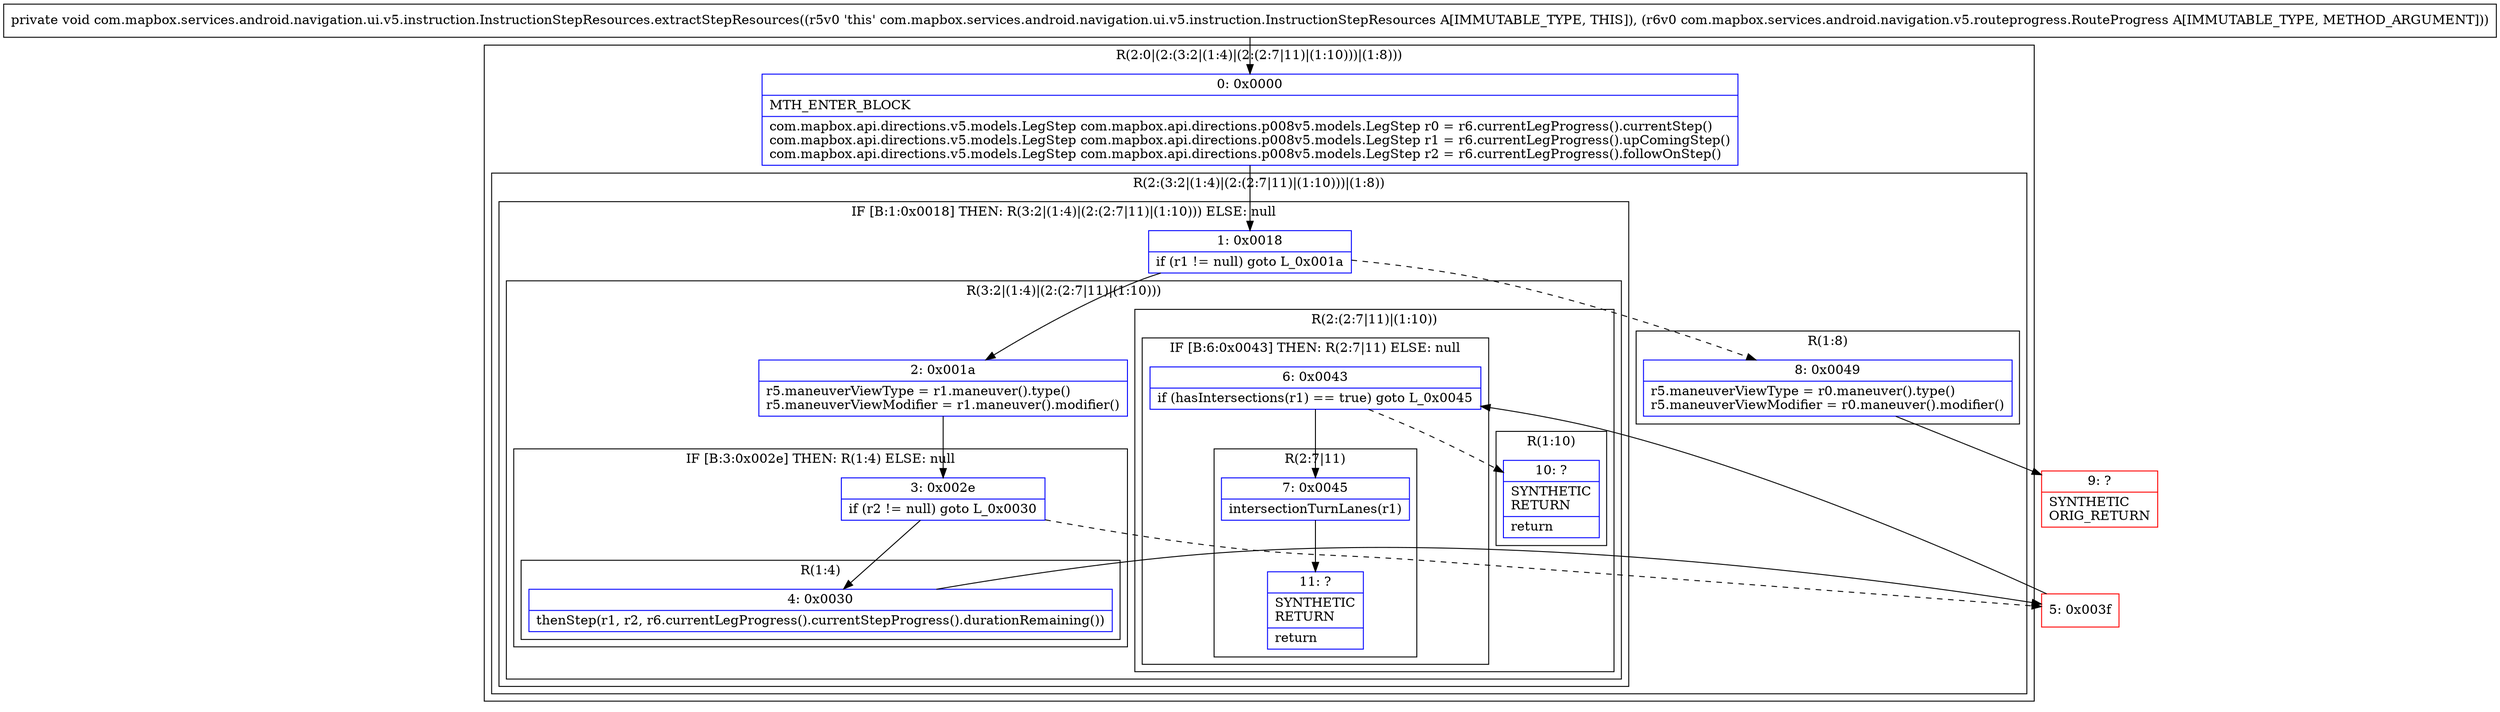 digraph "CFG forcom.mapbox.services.android.navigation.ui.v5.instruction.InstructionStepResources.extractStepResources(Lcom\/mapbox\/services\/android\/navigation\/v5\/routeprogress\/RouteProgress;)V" {
subgraph cluster_Region_640087779 {
label = "R(2:0|(2:(3:2|(1:4)|(2:(2:7|11)|(1:10)))|(1:8)))";
node [shape=record,color=blue];
Node_0 [shape=record,label="{0\:\ 0x0000|MTH_ENTER_BLOCK\l|com.mapbox.api.directions.v5.models.LegStep com.mapbox.api.directions.p008v5.models.LegStep r0 = r6.currentLegProgress().currentStep()\lcom.mapbox.api.directions.v5.models.LegStep com.mapbox.api.directions.p008v5.models.LegStep r1 = r6.currentLegProgress().upComingStep()\lcom.mapbox.api.directions.v5.models.LegStep com.mapbox.api.directions.p008v5.models.LegStep r2 = r6.currentLegProgress().followOnStep()\l}"];
subgraph cluster_Region_580997937 {
label = "R(2:(3:2|(1:4)|(2:(2:7|11)|(1:10)))|(1:8))";
node [shape=record,color=blue];
subgraph cluster_IfRegion_927712087 {
label = "IF [B:1:0x0018] THEN: R(3:2|(1:4)|(2:(2:7|11)|(1:10))) ELSE: null";
node [shape=record,color=blue];
Node_1 [shape=record,label="{1\:\ 0x0018|if (r1 != null) goto L_0x001a\l}"];
subgraph cluster_Region_1881430888 {
label = "R(3:2|(1:4)|(2:(2:7|11)|(1:10)))";
node [shape=record,color=blue];
Node_2 [shape=record,label="{2\:\ 0x001a|r5.maneuverViewType = r1.maneuver().type()\lr5.maneuverViewModifier = r1.maneuver().modifier()\l}"];
subgraph cluster_IfRegion_198464996 {
label = "IF [B:3:0x002e] THEN: R(1:4) ELSE: null";
node [shape=record,color=blue];
Node_3 [shape=record,label="{3\:\ 0x002e|if (r2 != null) goto L_0x0030\l}"];
subgraph cluster_Region_1629760097 {
label = "R(1:4)";
node [shape=record,color=blue];
Node_4 [shape=record,label="{4\:\ 0x0030|thenStep(r1, r2, r6.currentLegProgress().currentStepProgress().durationRemaining())\l}"];
}
}
subgraph cluster_Region_186693914 {
label = "R(2:(2:7|11)|(1:10))";
node [shape=record,color=blue];
subgraph cluster_IfRegion_817989260 {
label = "IF [B:6:0x0043] THEN: R(2:7|11) ELSE: null";
node [shape=record,color=blue];
Node_6 [shape=record,label="{6\:\ 0x0043|if (hasIntersections(r1) == true) goto L_0x0045\l}"];
subgraph cluster_Region_1501145784 {
label = "R(2:7|11)";
node [shape=record,color=blue];
Node_7 [shape=record,label="{7\:\ 0x0045|intersectionTurnLanes(r1)\l}"];
Node_11 [shape=record,label="{11\:\ ?|SYNTHETIC\lRETURN\l|return\l}"];
}
}
subgraph cluster_Region_1834690323 {
label = "R(1:10)";
node [shape=record,color=blue];
Node_10 [shape=record,label="{10\:\ ?|SYNTHETIC\lRETURN\l|return\l}"];
}
}
}
}
subgraph cluster_Region_1716972621 {
label = "R(1:8)";
node [shape=record,color=blue];
Node_8 [shape=record,label="{8\:\ 0x0049|r5.maneuverViewType = r0.maneuver().type()\lr5.maneuverViewModifier = r0.maneuver().modifier()\l}"];
}
}
}
Node_5 [shape=record,color=red,label="{5\:\ 0x003f}"];
Node_9 [shape=record,color=red,label="{9\:\ ?|SYNTHETIC\lORIG_RETURN\l}"];
MethodNode[shape=record,label="{private void com.mapbox.services.android.navigation.ui.v5.instruction.InstructionStepResources.extractStepResources((r5v0 'this' com.mapbox.services.android.navigation.ui.v5.instruction.InstructionStepResources A[IMMUTABLE_TYPE, THIS]), (r6v0 com.mapbox.services.android.navigation.v5.routeprogress.RouteProgress A[IMMUTABLE_TYPE, METHOD_ARGUMENT])) }"];
MethodNode -> Node_0;
Node_0 -> Node_1;
Node_1 -> Node_2;
Node_1 -> Node_8[style=dashed];
Node_2 -> Node_3;
Node_3 -> Node_4;
Node_3 -> Node_5[style=dashed];
Node_4 -> Node_5;
Node_6 -> Node_7;
Node_6 -> Node_10[style=dashed];
Node_7 -> Node_11;
Node_8 -> Node_9;
Node_5 -> Node_6;
}

